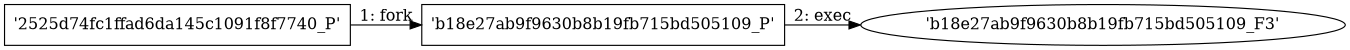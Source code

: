 digraph "D:\Learning\Paper\apt\基于CTI的攻击预警\Dataset\攻击图\ASGfromALLCTI\Threat Roundup for Feb. 1 to Feb. 8.dot" {
rankdir="LR"
size="9"
fixedsize="false"
splines="true"
nodesep=0.3
ranksep=0
fontsize=10
overlap="scalexy"
engine= "neato"
	"'2525d74fc1ffad6da145c1091f8f7740_P'" [node_type=Process shape=box]
	"'b18e27ab9f9630b8b19fb715bd505109_P'" [node_type=Process shape=box]
	"'2525d74fc1ffad6da145c1091f8f7740_P'" -> "'b18e27ab9f9630b8b19fb715bd505109_P'" [label="1: fork"]
	"'b18e27ab9f9630b8b19fb715bd505109_P'" [node_type=Process shape=box]
	"'b18e27ab9f9630b8b19fb715bd505109_F3'" [node_type=File shape=ellipse]
	"'b18e27ab9f9630b8b19fb715bd505109_P'" -> "'b18e27ab9f9630b8b19fb715bd505109_F3'" [label="2: exec"]
}

